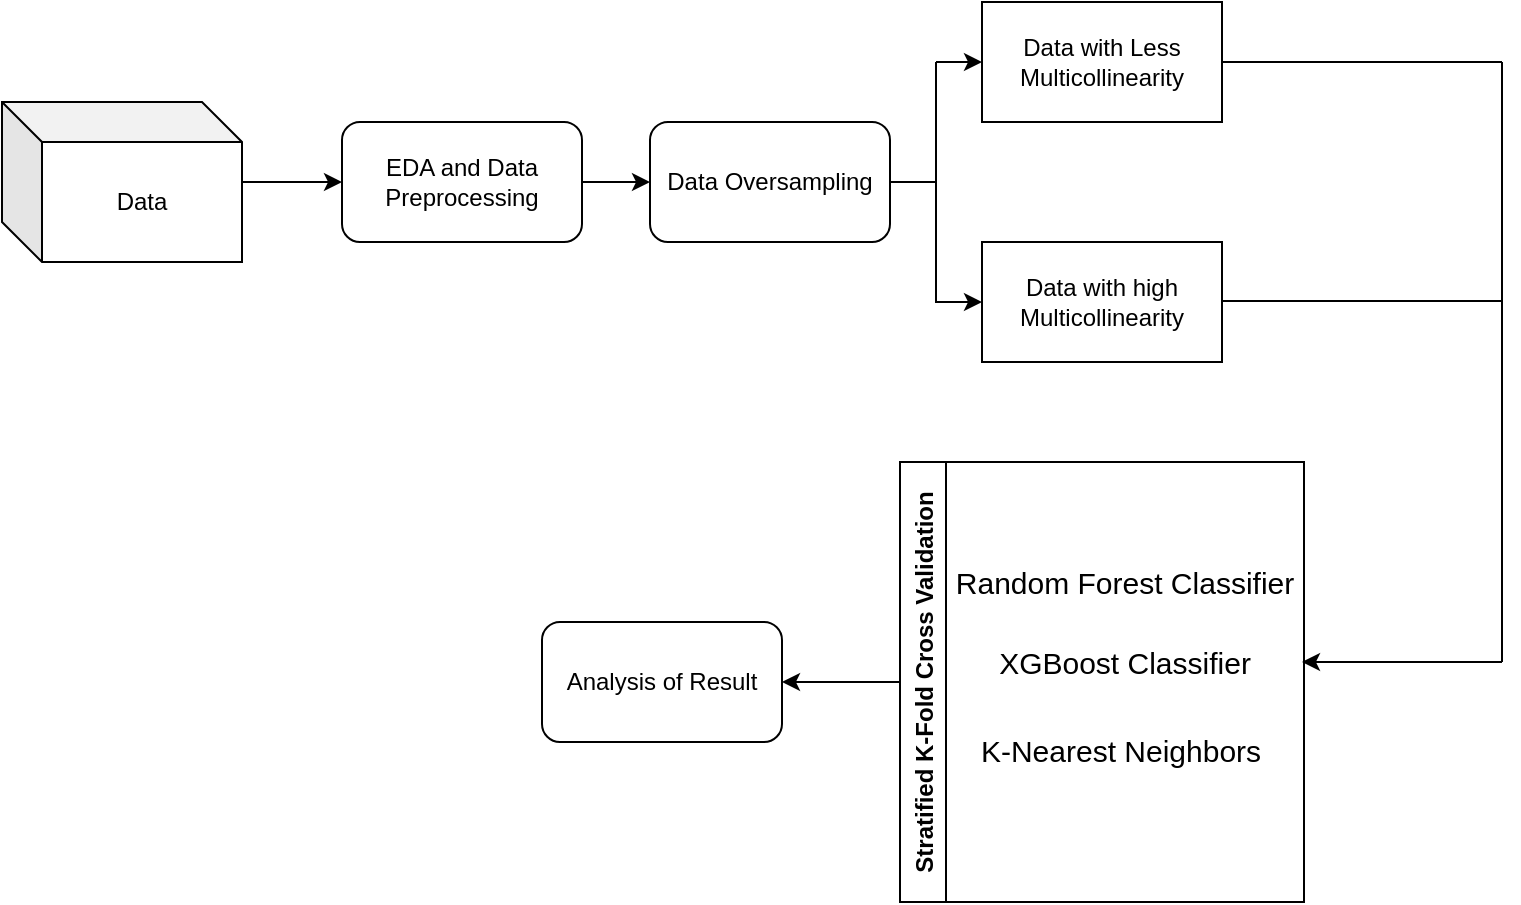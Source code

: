 <mxfile version="14.7.7" type="github">
  <diagram id="C5RBs43oDa-KdzZeNtuy" name="Page-1">
    <mxGraphModel dx="946" dy="646" grid="1" gridSize="10" guides="1" tooltips="1" connect="1" arrows="1" fold="1" page="1" pageScale="1" pageWidth="827" pageHeight="1169" math="0" shadow="0">
      <root>
        <mxCell id="WIyWlLk6GJQsqaUBKTNV-0" />
        <mxCell id="WIyWlLk6GJQsqaUBKTNV-1" parent="WIyWlLk6GJQsqaUBKTNV-0" />
        <mxCell id="mnMVba5kUhPLz3tyAUtk-12" value="" style="edgeStyle=orthogonalEdgeStyle;rounded=0;orthogonalLoop=1;jettySize=auto;html=1;" edge="1" parent="WIyWlLk6GJQsqaUBKTNV-1" source="mnMVba5kUhPLz3tyAUtk-0" target="mnMVba5kUhPLz3tyAUtk-1">
          <mxGeometry relative="1" as="geometry" />
        </mxCell>
        <mxCell id="mnMVba5kUhPLz3tyAUtk-0" value="Data" style="shape=cube;whiteSpace=wrap;html=1;boundedLbl=1;backgroundOutline=1;darkOpacity=0.05;darkOpacity2=0.1;" vertex="1" parent="WIyWlLk6GJQsqaUBKTNV-1">
          <mxGeometry x="30" y="80" width="120" height="80" as="geometry" />
        </mxCell>
        <mxCell id="mnMVba5kUhPLz3tyAUtk-13" value="" style="edgeStyle=orthogonalEdgeStyle;rounded=0;orthogonalLoop=1;jettySize=auto;html=1;" edge="1" parent="WIyWlLk6GJQsqaUBKTNV-1" source="mnMVba5kUhPLz3tyAUtk-1" target="mnMVba5kUhPLz3tyAUtk-2">
          <mxGeometry relative="1" as="geometry" />
        </mxCell>
        <mxCell id="mnMVba5kUhPLz3tyAUtk-1" value="EDA and Data Preprocessing" style="rounded=1;whiteSpace=wrap;html=1;" vertex="1" parent="WIyWlLk6GJQsqaUBKTNV-1">
          <mxGeometry x="200" y="90" width="120" height="60" as="geometry" />
        </mxCell>
        <mxCell id="mnMVba5kUhPLz3tyAUtk-14" value="" style="edgeStyle=orthogonalEdgeStyle;rounded=0;orthogonalLoop=1;jettySize=auto;html=1;exitX=1;exitY=0.5;exitDx=0;exitDy=0;" edge="1" parent="WIyWlLk6GJQsqaUBKTNV-1" source="mnMVba5kUhPLz3tyAUtk-2" target="mnMVba5kUhPLz3tyAUtk-10">
          <mxGeometry relative="1" as="geometry" />
        </mxCell>
        <mxCell id="mnMVba5kUhPLz3tyAUtk-2" value="Data Oversampling" style="rounded=1;whiteSpace=wrap;html=1;" vertex="1" parent="WIyWlLk6GJQsqaUBKTNV-1">
          <mxGeometry x="354" y="90" width="120" height="60" as="geometry" />
        </mxCell>
        <mxCell id="mnMVba5kUhPLz3tyAUtk-23" style="edgeStyle=orthogonalEdgeStyle;rounded=0;orthogonalLoop=1;jettySize=auto;html=1;entryX=1;entryY=0.5;entryDx=0;entryDy=0;" edge="1" parent="WIyWlLk6GJQsqaUBKTNV-1" source="mnMVba5kUhPLz3tyAUtk-4" target="mnMVba5kUhPLz3tyAUtk-11">
          <mxGeometry relative="1" as="geometry" />
        </mxCell>
        <mxCell id="mnMVba5kUhPLz3tyAUtk-4" value="Stratified K-Fold Cross Validation" style="swimlane;horizontal=0;" vertex="1" parent="WIyWlLk6GJQsqaUBKTNV-1">
          <mxGeometry x="479" y="260" width="202" height="220" as="geometry" />
        </mxCell>
        <mxCell id="mnMVba5kUhPLz3tyAUtk-7" value="&lt;font style=&quot;font-size: 15px&quot;&gt;XGBoost Classifier&lt;/font&gt;" style="text;html=1;align=center;verticalAlign=middle;resizable=0;points=[];autosize=1;strokeColor=none;" vertex="1" parent="mnMVba5kUhPLz3tyAUtk-4">
          <mxGeometry x="42" y="90" width="140" height="20" as="geometry" />
        </mxCell>
        <mxCell id="mnMVba5kUhPLz3tyAUtk-6" value="&lt;font style=&quot;font-size: 15px&quot;&gt;Random Forest Classifier&lt;/font&gt;" style="text;html=1;align=center;verticalAlign=middle;resizable=0;points=[];autosize=1;strokeColor=none;" vertex="1" parent="mnMVba5kUhPLz3tyAUtk-4">
          <mxGeometry x="22" y="50" width="180" height="20" as="geometry" />
        </mxCell>
        <mxCell id="mnMVba5kUhPLz3tyAUtk-8" value="&lt;font style=&quot;font-size: 15px&quot;&gt;K-Nearest Neighbors&lt;/font&gt;" style="text;html=1;align=center;verticalAlign=middle;resizable=0;points=[];autosize=1;strokeColor=none;" vertex="1" parent="mnMVba5kUhPLz3tyAUtk-4">
          <mxGeometry x="30" y="134" width="160" height="20" as="geometry" />
        </mxCell>
        <mxCell id="mnMVba5kUhPLz3tyAUtk-9" value="Data with Less Multicollinearity" style="rounded=0;whiteSpace=wrap;html=1;" vertex="1" parent="WIyWlLk6GJQsqaUBKTNV-1">
          <mxGeometry x="520" y="30" width="120" height="60" as="geometry" />
        </mxCell>
        <mxCell id="mnMVba5kUhPLz3tyAUtk-10" value="Data with high Multicollinearity" style="rounded=0;whiteSpace=wrap;html=1;" vertex="1" parent="WIyWlLk6GJQsqaUBKTNV-1">
          <mxGeometry x="520" y="150" width="120" height="60" as="geometry" />
        </mxCell>
        <mxCell id="mnMVba5kUhPLz3tyAUtk-11" value="Analysis of Result" style="rounded=1;whiteSpace=wrap;html=1;" vertex="1" parent="WIyWlLk6GJQsqaUBKTNV-1">
          <mxGeometry x="300" y="340" width="120" height="60" as="geometry" />
        </mxCell>
        <mxCell id="mnMVba5kUhPLz3tyAUtk-15" value="" style="endArrow=none;html=1;" edge="1" parent="WIyWlLk6GJQsqaUBKTNV-1">
          <mxGeometry width="50" height="50" relative="1" as="geometry">
            <mxPoint x="497" y="120" as="sourcePoint" />
            <mxPoint x="497" y="60" as="targetPoint" />
          </mxGeometry>
        </mxCell>
        <mxCell id="mnMVba5kUhPLz3tyAUtk-16" value="" style="endArrow=classic;html=1;" edge="1" parent="WIyWlLk6GJQsqaUBKTNV-1">
          <mxGeometry width="50" height="50" relative="1" as="geometry">
            <mxPoint x="497" y="60" as="sourcePoint" />
            <mxPoint x="520" y="60" as="targetPoint" />
          </mxGeometry>
        </mxCell>
        <mxCell id="mnMVba5kUhPLz3tyAUtk-19" value="" style="endArrow=none;html=1;entryX=1;entryY=0.5;entryDx=0;entryDy=0;" edge="1" parent="WIyWlLk6GJQsqaUBKTNV-1" target="mnMVba5kUhPLz3tyAUtk-9">
          <mxGeometry width="50" height="50" relative="1" as="geometry">
            <mxPoint x="780" y="60" as="sourcePoint" />
            <mxPoint x="620" y="110" as="targetPoint" />
          </mxGeometry>
        </mxCell>
        <mxCell id="mnMVba5kUhPLz3tyAUtk-20" value="" style="endArrow=none;html=1;entryX=1;entryY=0.5;entryDx=0;entryDy=0;" edge="1" parent="WIyWlLk6GJQsqaUBKTNV-1">
          <mxGeometry width="50" height="50" relative="1" as="geometry">
            <mxPoint x="780" y="179.5" as="sourcePoint" />
            <mxPoint x="640" y="179.5" as="targetPoint" />
          </mxGeometry>
        </mxCell>
        <mxCell id="mnMVba5kUhPLz3tyAUtk-21" value="" style="endArrow=none;html=1;" edge="1" parent="WIyWlLk6GJQsqaUBKTNV-1">
          <mxGeometry width="50" height="50" relative="1" as="geometry">
            <mxPoint x="780" y="360" as="sourcePoint" />
            <mxPoint x="780" y="60" as="targetPoint" />
          </mxGeometry>
        </mxCell>
        <mxCell id="mnMVba5kUhPLz3tyAUtk-22" value="" style="endArrow=classic;html=1;" edge="1" parent="WIyWlLk6GJQsqaUBKTNV-1">
          <mxGeometry width="50" height="50" relative="1" as="geometry">
            <mxPoint x="780" y="360" as="sourcePoint" />
            <mxPoint x="680" y="360" as="targetPoint" />
          </mxGeometry>
        </mxCell>
      </root>
    </mxGraphModel>
  </diagram>
</mxfile>
